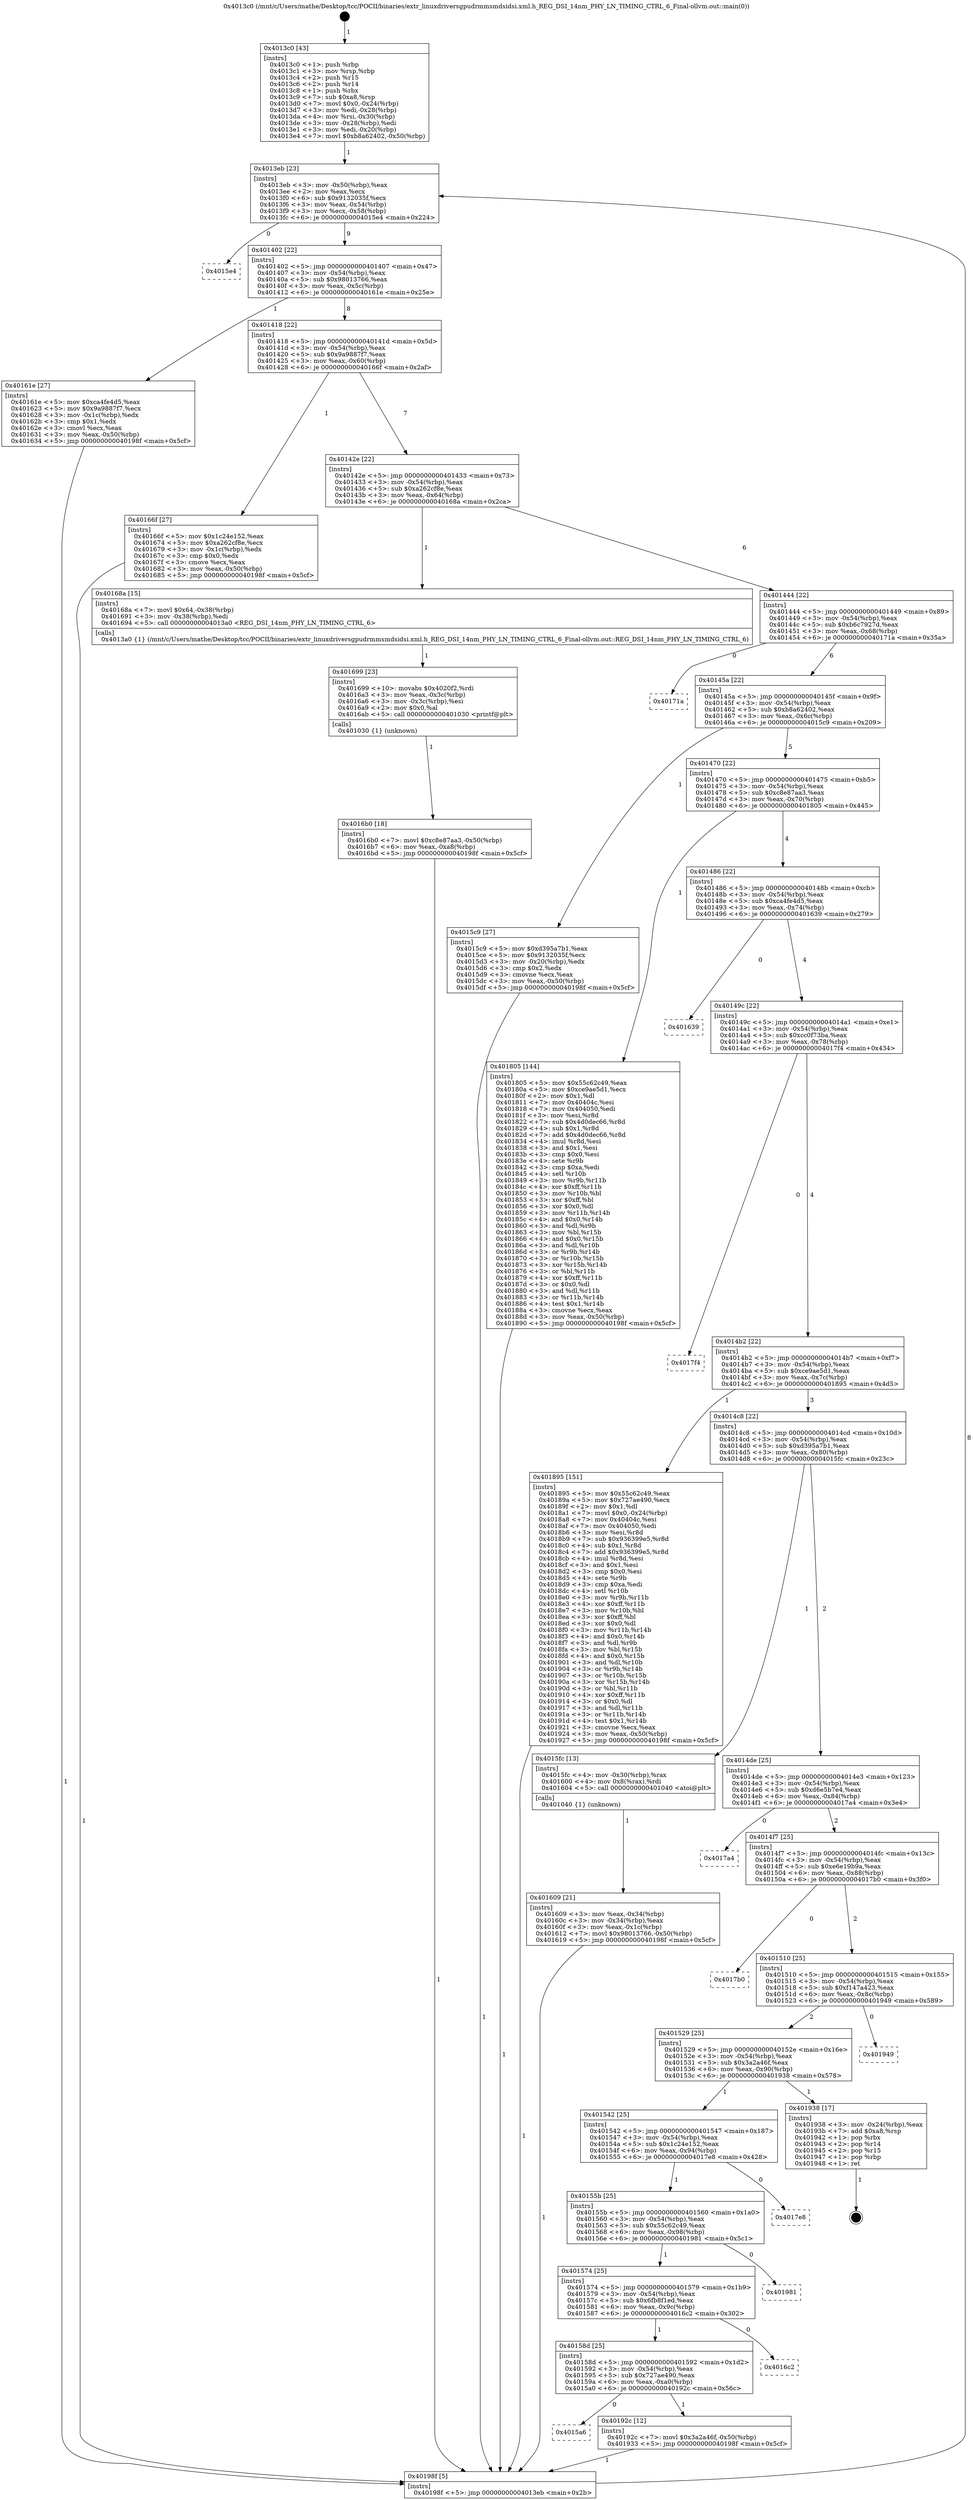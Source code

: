 digraph "0x4013c0" {
  label = "0x4013c0 (/mnt/c/Users/mathe/Desktop/tcc/POCII/binaries/extr_linuxdriversgpudrmmsmdsidsi.xml.h_REG_DSI_14nm_PHY_LN_TIMING_CTRL_6_Final-ollvm.out::main(0))"
  labelloc = "t"
  node[shape=record]

  Entry [label="",width=0.3,height=0.3,shape=circle,fillcolor=black,style=filled]
  "0x4013eb" [label="{
     0x4013eb [23]\l
     | [instrs]\l
     &nbsp;&nbsp;0x4013eb \<+3\>: mov -0x50(%rbp),%eax\l
     &nbsp;&nbsp;0x4013ee \<+2\>: mov %eax,%ecx\l
     &nbsp;&nbsp;0x4013f0 \<+6\>: sub $0x9132035f,%ecx\l
     &nbsp;&nbsp;0x4013f6 \<+3\>: mov %eax,-0x54(%rbp)\l
     &nbsp;&nbsp;0x4013f9 \<+3\>: mov %ecx,-0x58(%rbp)\l
     &nbsp;&nbsp;0x4013fc \<+6\>: je 00000000004015e4 \<main+0x224\>\l
  }"]
  "0x4015e4" [label="{
     0x4015e4\l
  }", style=dashed]
  "0x401402" [label="{
     0x401402 [22]\l
     | [instrs]\l
     &nbsp;&nbsp;0x401402 \<+5\>: jmp 0000000000401407 \<main+0x47\>\l
     &nbsp;&nbsp;0x401407 \<+3\>: mov -0x54(%rbp),%eax\l
     &nbsp;&nbsp;0x40140a \<+5\>: sub $0x98013766,%eax\l
     &nbsp;&nbsp;0x40140f \<+3\>: mov %eax,-0x5c(%rbp)\l
     &nbsp;&nbsp;0x401412 \<+6\>: je 000000000040161e \<main+0x25e\>\l
  }"]
  Exit [label="",width=0.3,height=0.3,shape=circle,fillcolor=black,style=filled,peripheries=2]
  "0x40161e" [label="{
     0x40161e [27]\l
     | [instrs]\l
     &nbsp;&nbsp;0x40161e \<+5\>: mov $0xca4fe4d5,%eax\l
     &nbsp;&nbsp;0x401623 \<+5\>: mov $0x9a9887f7,%ecx\l
     &nbsp;&nbsp;0x401628 \<+3\>: mov -0x1c(%rbp),%edx\l
     &nbsp;&nbsp;0x40162b \<+3\>: cmp $0x1,%edx\l
     &nbsp;&nbsp;0x40162e \<+3\>: cmovl %ecx,%eax\l
     &nbsp;&nbsp;0x401631 \<+3\>: mov %eax,-0x50(%rbp)\l
     &nbsp;&nbsp;0x401634 \<+5\>: jmp 000000000040198f \<main+0x5cf\>\l
  }"]
  "0x401418" [label="{
     0x401418 [22]\l
     | [instrs]\l
     &nbsp;&nbsp;0x401418 \<+5\>: jmp 000000000040141d \<main+0x5d\>\l
     &nbsp;&nbsp;0x40141d \<+3\>: mov -0x54(%rbp),%eax\l
     &nbsp;&nbsp;0x401420 \<+5\>: sub $0x9a9887f7,%eax\l
     &nbsp;&nbsp;0x401425 \<+3\>: mov %eax,-0x60(%rbp)\l
     &nbsp;&nbsp;0x401428 \<+6\>: je 000000000040166f \<main+0x2af\>\l
  }"]
  "0x4015a6" [label="{
     0x4015a6\l
  }", style=dashed]
  "0x40166f" [label="{
     0x40166f [27]\l
     | [instrs]\l
     &nbsp;&nbsp;0x40166f \<+5\>: mov $0x1c24e152,%eax\l
     &nbsp;&nbsp;0x401674 \<+5\>: mov $0xa262cf8e,%ecx\l
     &nbsp;&nbsp;0x401679 \<+3\>: mov -0x1c(%rbp),%edx\l
     &nbsp;&nbsp;0x40167c \<+3\>: cmp $0x0,%edx\l
     &nbsp;&nbsp;0x40167f \<+3\>: cmove %ecx,%eax\l
     &nbsp;&nbsp;0x401682 \<+3\>: mov %eax,-0x50(%rbp)\l
     &nbsp;&nbsp;0x401685 \<+5\>: jmp 000000000040198f \<main+0x5cf\>\l
  }"]
  "0x40142e" [label="{
     0x40142e [22]\l
     | [instrs]\l
     &nbsp;&nbsp;0x40142e \<+5\>: jmp 0000000000401433 \<main+0x73\>\l
     &nbsp;&nbsp;0x401433 \<+3\>: mov -0x54(%rbp),%eax\l
     &nbsp;&nbsp;0x401436 \<+5\>: sub $0xa262cf8e,%eax\l
     &nbsp;&nbsp;0x40143b \<+3\>: mov %eax,-0x64(%rbp)\l
     &nbsp;&nbsp;0x40143e \<+6\>: je 000000000040168a \<main+0x2ca\>\l
  }"]
  "0x40192c" [label="{
     0x40192c [12]\l
     | [instrs]\l
     &nbsp;&nbsp;0x40192c \<+7\>: movl $0x3a2a46f,-0x50(%rbp)\l
     &nbsp;&nbsp;0x401933 \<+5\>: jmp 000000000040198f \<main+0x5cf\>\l
  }"]
  "0x40168a" [label="{
     0x40168a [15]\l
     | [instrs]\l
     &nbsp;&nbsp;0x40168a \<+7\>: movl $0x64,-0x38(%rbp)\l
     &nbsp;&nbsp;0x401691 \<+3\>: mov -0x38(%rbp),%edi\l
     &nbsp;&nbsp;0x401694 \<+5\>: call 00000000004013a0 \<REG_DSI_14nm_PHY_LN_TIMING_CTRL_6\>\l
     | [calls]\l
     &nbsp;&nbsp;0x4013a0 \{1\} (/mnt/c/Users/mathe/Desktop/tcc/POCII/binaries/extr_linuxdriversgpudrmmsmdsidsi.xml.h_REG_DSI_14nm_PHY_LN_TIMING_CTRL_6_Final-ollvm.out::REG_DSI_14nm_PHY_LN_TIMING_CTRL_6)\l
  }"]
  "0x401444" [label="{
     0x401444 [22]\l
     | [instrs]\l
     &nbsp;&nbsp;0x401444 \<+5\>: jmp 0000000000401449 \<main+0x89\>\l
     &nbsp;&nbsp;0x401449 \<+3\>: mov -0x54(%rbp),%eax\l
     &nbsp;&nbsp;0x40144c \<+5\>: sub $0xb6c7927d,%eax\l
     &nbsp;&nbsp;0x401451 \<+3\>: mov %eax,-0x68(%rbp)\l
     &nbsp;&nbsp;0x401454 \<+6\>: je 000000000040171a \<main+0x35a\>\l
  }"]
  "0x40158d" [label="{
     0x40158d [25]\l
     | [instrs]\l
     &nbsp;&nbsp;0x40158d \<+5\>: jmp 0000000000401592 \<main+0x1d2\>\l
     &nbsp;&nbsp;0x401592 \<+3\>: mov -0x54(%rbp),%eax\l
     &nbsp;&nbsp;0x401595 \<+5\>: sub $0x727ae490,%eax\l
     &nbsp;&nbsp;0x40159a \<+6\>: mov %eax,-0xa0(%rbp)\l
     &nbsp;&nbsp;0x4015a0 \<+6\>: je 000000000040192c \<main+0x56c\>\l
  }"]
  "0x40171a" [label="{
     0x40171a\l
  }", style=dashed]
  "0x40145a" [label="{
     0x40145a [22]\l
     | [instrs]\l
     &nbsp;&nbsp;0x40145a \<+5\>: jmp 000000000040145f \<main+0x9f\>\l
     &nbsp;&nbsp;0x40145f \<+3\>: mov -0x54(%rbp),%eax\l
     &nbsp;&nbsp;0x401462 \<+5\>: sub $0xb8a62402,%eax\l
     &nbsp;&nbsp;0x401467 \<+3\>: mov %eax,-0x6c(%rbp)\l
     &nbsp;&nbsp;0x40146a \<+6\>: je 00000000004015c9 \<main+0x209\>\l
  }"]
  "0x4016c2" [label="{
     0x4016c2\l
  }", style=dashed]
  "0x4015c9" [label="{
     0x4015c9 [27]\l
     | [instrs]\l
     &nbsp;&nbsp;0x4015c9 \<+5\>: mov $0xd395a7b1,%eax\l
     &nbsp;&nbsp;0x4015ce \<+5\>: mov $0x9132035f,%ecx\l
     &nbsp;&nbsp;0x4015d3 \<+3\>: mov -0x20(%rbp),%edx\l
     &nbsp;&nbsp;0x4015d6 \<+3\>: cmp $0x2,%edx\l
     &nbsp;&nbsp;0x4015d9 \<+3\>: cmovne %ecx,%eax\l
     &nbsp;&nbsp;0x4015dc \<+3\>: mov %eax,-0x50(%rbp)\l
     &nbsp;&nbsp;0x4015df \<+5\>: jmp 000000000040198f \<main+0x5cf\>\l
  }"]
  "0x401470" [label="{
     0x401470 [22]\l
     | [instrs]\l
     &nbsp;&nbsp;0x401470 \<+5\>: jmp 0000000000401475 \<main+0xb5\>\l
     &nbsp;&nbsp;0x401475 \<+3\>: mov -0x54(%rbp),%eax\l
     &nbsp;&nbsp;0x401478 \<+5\>: sub $0xc8e87aa3,%eax\l
     &nbsp;&nbsp;0x40147d \<+3\>: mov %eax,-0x70(%rbp)\l
     &nbsp;&nbsp;0x401480 \<+6\>: je 0000000000401805 \<main+0x445\>\l
  }"]
  "0x40198f" [label="{
     0x40198f [5]\l
     | [instrs]\l
     &nbsp;&nbsp;0x40198f \<+5\>: jmp 00000000004013eb \<main+0x2b\>\l
  }"]
  "0x4013c0" [label="{
     0x4013c0 [43]\l
     | [instrs]\l
     &nbsp;&nbsp;0x4013c0 \<+1\>: push %rbp\l
     &nbsp;&nbsp;0x4013c1 \<+3\>: mov %rsp,%rbp\l
     &nbsp;&nbsp;0x4013c4 \<+2\>: push %r15\l
     &nbsp;&nbsp;0x4013c6 \<+2\>: push %r14\l
     &nbsp;&nbsp;0x4013c8 \<+1\>: push %rbx\l
     &nbsp;&nbsp;0x4013c9 \<+7\>: sub $0xa8,%rsp\l
     &nbsp;&nbsp;0x4013d0 \<+7\>: movl $0x0,-0x24(%rbp)\l
     &nbsp;&nbsp;0x4013d7 \<+3\>: mov %edi,-0x28(%rbp)\l
     &nbsp;&nbsp;0x4013da \<+4\>: mov %rsi,-0x30(%rbp)\l
     &nbsp;&nbsp;0x4013de \<+3\>: mov -0x28(%rbp),%edi\l
     &nbsp;&nbsp;0x4013e1 \<+3\>: mov %edi,-0x20(%rbp)\l
     &nbsp;&nbsp;0x4013e4 \<+7\>: movl $0xb8a62402,-0x50(%rbp)\l
  }"]
  "0x401574" [label="{
     0x401574 [25]\l
     | [instrs]\l
     &nbsp;&nbsp;0x401574 \<+5\>: jmp 0000000000401579 \<main+0x1b9\>\l
     &nbsp;&nbsp;0x401579 \<+3\>: mov -0x54(%rbp),%eax\l
     &nbsp;&nbsp;0x40157c \<+5\>: sub $0x6fb8f1ed,%eax\l
     &nbsp;&nbsp;0x401581 \<+6\>: mov %eax,-0x9c(%rbp)\l
     &nbsp;&nbsp;0x401587 \<+6\>: je 00000000004016c2 \<main+0x302\>\l
  }"]
  "0x401805" [label="{
     0x401805 [144]\l
     | [instrs]\l
     &nbsp;&nbsp;0x401805 \<+5\>: mov $0x55c62c49,%eax\l
     &nbsp;&nbsp;0x40180a \<+5\>: mov $0xce9ae5d1,%ecx\l
     &nbsp;&nbsp;0x40180f \<+2\>: mov $0x1,%dl\l
     &nbsp;&nbsp;0x401811 \<+7\>: mov 0x40404c,%esi\l
     &nbsp;&nbsp;0x401818 \<+7\>: mov 0x404050,%edi\l
     &nbsp;&nbsp;0x40181f \<+3\>: mov %esi,%r8d\l
     &nbsp;&nbsp;0x401822 \<+7\>: sub $0x4d0dec66,%r8d\l
     &nbsp;&nbsp;0x401829 \<+4\>: sub $0x1,%r8d\l
     &nbsp;&nbsp;0x40182d \<+7\>: add $0x4d0dec66,%r8d\l
     &nbsp;&nbsp;0x401834 \<+4\>: imul %r8d,%esi\l
     &nbsp;&nbsp;0x401838 \<+3\>: and $0x1,%esi\l
     &nbsp;&nbsp;0x40183b \<+3\>: cmp $0x0,%esi\l
     &nbsp;&nbsp;0x40183e \<+4\>: sete %r9b\l
     &nbsp;&nbsp;0x401842 \<+3\>: cmp $0xa,%edi\l
     &nbsp;&nbsp;0x401845 \<+4\>: setl %r10b\l
     &nbsp;&nbsp;0x401849 \<+3\>: mov %r9b,%r11b\l
     &nbsp;&nbsp;0x40184c \<+4\>: xor $0xff,%r11b\l
     &nbsp;&nbsp;0x401850 \<+3\>: mov %r10b,%bl\l
     &nbsp;&nbsp;0x401853 \<+3\>: xor $0xff,%bl\l
     &nbsp;&nbsp;0x401856 \<+3\>: xor $0x0,%dl\l
     &nbsp;&nbsp;0x401859 \<+3\>: mov %r11b,%r14b\l
     &nbsp;&nbsp;0x40185c \<+4\>: and $0x0,%r14b\l
     &nbsp;&nbsp;0x401860 \<+3\>: and %dl,%r9b\l
     &nbsp;&nbsp;0x401863 \<+3\>: mov %bl,%r15b\l
     &nbsp;&nbsp;0x401866 \<+4\>: and $0x0,%r15b\l
     &nbsp;&nbsp;0x40186a \<+3\>: and %dl,%r10b\l
     &nbsp;&nbsp;0x40186d \<+3\>: or %r9b,%r14b\l
     &nbsp;&nbsp;0x401870 \<+3\>: or %r10b,%r15b\l
     &nbsp;&nbsp;0x401873 \<+3\>: xor %r15b,%r14b\l
     &nbsp;&nbsp;0x401876 \<+3\>: or %bl,%r11b\l
     &nbsp;&nbsp;0x401879 \<+4\>: xor $0xff,%r11b\l
     &nbsp;&nbsp;0x40187d \<+3\>: or $0x0,%dl\l
     &nbsp;&nbsp;0x401880 \<+3\>: and %dl,%r11b\l
     &nbsp;&nbsp;0x401883 \<+3\>: or %r11b,%r14b\l
     &nbsp;&nbsp;0x401886 \<+4\>: test $0x1,%r14b\l
     &nbsp;&nbsp;0x40188a \<+3\>: cmovne %ecx,%eax\l
     &nbsp;&nbsp;0x40188d \<+3\>: mov %eax,-0x50(%rbp)\l
     &nbsp;&nbsp;0x401890 \<+5\>: jmp 000000000040198f \<main+0x5cf\>\l
  }"]
  "0x401486" [label="{
     0x401486 [22]\l
     | [instrs]\l
     &nbsp;&nbsp;0x401486 \<+5\>: jmp 000000000040148b \<main+0xcb\>\l
     &nbsp;&nbsp;0x40148b \<+3\>: mov -0x54(%rbp),%eax\l
     &nbsp;&nbsp;0x40148e \<+5\>: sub $0xca4fe4d5,%eax\l
     &nbsp;&nbsp;0x401493 \<+3\>: mov %eax,-0x74(%rbp)\l
     &nbsp;&nbsp;0x401496 \<+6\>: je 0000000000401639 \<main+0x279\>\l
  }"]
  "0x401981" [label="{
     0x401981\l
  }", style=dashed]
  "0x401639" [label="{
     0x401639\l
  }", style=dashed]
  "0x40149c" [label="{
     0x40149c [22]\l
     | [instrs]\l
     &nbsp;&nbsp;0x40149c \<+5\>: jmp 00000000004014a1 \<main+0xe1\>\l
     &nbsp;&nbsp;0x4014a1 \<+3\>: mov -0x54(%rbp),%eax\l
     &nbsp;&nbsp;0x4014a4 \<+5\>: sub $0xcc0f73ba,%eax\l
     &nbsp;&nbsp;0x4014a9 \<+3\>: mov %eax,-0x78(%rbp)\l
     &nbsp;&nbsp;0x4014ac \<+6\>: je 00000000004017f4 \<main+0x434\>\l
  }"]
  "0x40155b" [label="{
     0x40155b [25]\l
     | [instrs]\l
     &nbsp;&nbsp;0x40155b \<+5\>: jmp 0000000000401560 \<main+0x1a0\>\l
     &nbsp;&nbsp;0x401560 \<+3\>: mov -0x54(%rbp),%eax\l
     &nbsp;&nbsp;0x401563 \<+5\>: sub $0x55c62c49,%eax\l
     &nbsp;&nbsp;0x401568 \<+6\>: mov %eax,-0x98(%rbp)\l
     &nbsp;&nbsp;0x40156e \<+6\>: je 0000000000401981 \<main+0x5c1\>\l
  }"]
  "0x4017f4" [label="{
     0x4017f4\l
  }", style=dashed]
  "0x4014b2" [label="{
     0x4014b2 [22]\l
     | [instrs]\l
     &nbsp;&nbsp;0x4014b2 \<+5\>: jmp 00000000004014b7 \<main+0xf7\>\l
     &nbsp;&nbsp;0x4014b7 \<+3\>: mov -0x54(%rbp),%eax\l
     &nbsp;&nbsp;0x4014ba \<+5\>: sub $0xce9ae5d1,%eax\l
     &nbsp;&nbsp;0x4014bf \<+3\>: mov %eax,-0x7c(%rbp)\l
     &nbsp;&nbsp;0x4014c2 \<+6\>: je 0000000000401895 \<main+0x4d5\>\l
  }"]
  "0x4017e8" [label="{
     0x4017e8\l
  }", style=dashed]
  "0x401895" [label="{
     0x401895 [151]\l
     | [instrs]\l
     &nbsp;&nbsp;0x401895 \<+5\>: mov $0x55c62c49,%eax\l
     &nbsp;&nbsp;0x40189a \<+5\>: mov $0x727ae490,%ecx\l
     &nbsp;&nbsp;0x40189f \<+2\>: mov $0x1,%dl\l
     &nbsp;&nbsp;0x4018a1 \<+7\>: movl $0x0,-0x24(%rbp)\l
     &nbsp;&nbsp;0x4018a8 \<+7\>: mov 0x40404c,%esi\l
     &nbsp;&nbsp;0x4018af \<+7\>: mov 0x404050,%edi\l
     &nbsp;&nbsp;0x4018b6 \<+3\>: mov %esi,%r8d\l
     &nbsp;&nbsp;0x4018b9 \<+7\>: sub $0x936399e5,%r8d\l
     &nbsp;&nbsp;0x4018c0 \<+4\>: sub $0x1,%r8d\l
     &nbsp;&nbsp;0x4018c4 \<+7\>: add $0x936399e5,%r8d\l
     &nbsp;&nbsp;0x4018cb \<+4\>: imul %r8d,%esi\l
     &nbsp;&nbsp;0x4018cf \<+3\>: and $0x1,%esi\l
     &nbsp;&nbsp;0x4018d2 \<+3\>: cmp $0x0,%esi\l
     &nbsp;&nbsp;0x4018d5 \<+4\>: sete %r9b\l
     &nbsp;&nbsp;0x4018d9 \<+3\>: cmp $0xa,%edi\l
     &nbsp;&nbsp;0x4018dc \<+4\>: setl %r10b\l
     &nbsp;&nbsp;0x4018e0 \<+3\>: mov %r9b,%r11b\l
     &nbsp;&nbsp;0x4018e3 \<+4\>: xor $0xff,%r11b\l
     &nbsp;&nbsp;0x4018e7 \<+3\>: mov %r10b,%bl\l
     &nbsp;&nbsp;0x4018ea \<+3\>: xor $0xff,%bl\l
     &nbsp;&nbsp;0x4018ed \<+3\>: xor $0x0,%dl\l
     &nbsp;&nbsp;0x4018f0 \<+3\>: mov %r11b,%r14b\l
     &nbsp;&nbsp;0x4018f3 \<+4\>: and $0x0,%r14b\l
     &nbsp;&nbsp;0x4018f7 \<+3\>: and %dl,%r9b\l
     &nbsp;&nbsp;0x4018fa \<+3\>: mov %bl,%r15b\l
     &nbsp;&nbsp;0x4018fd \<+4\>: and $0x0,%r15b\l
     &nbsp;&nbsp;0x401901 \<+3\>: and %dl,%r10b\l
     &nbsp;&nbsp;0x401904 \<+3\>: or %r9b,%r14b\l
     &nbsp;&nbsp;0x401907 \<+3\>: or %r10b,%r15b\l
     &nbsp;&nbsp;0x40190a \<+3\>: xor %r15b,%r14b\l
     &nbsp;&nbsp;0x40190d \<+3\>: or %bl,%r11b\l
     &nbsp;&nbsp;0x401910 \<+4\>: xor $0xff,%r11b\l
     &nbsp;&nbsp;0x401914 \<+3\>: or $0x0,%dl\l
     &nbsp;&nbsp;0x401917 \<+3\>: and %dl,%r11b\l
     &nbsp;&nbsp;0x40191a \<+3\>: or %r11b,%r14b\l
     &nbsp;&nbsp;0x40191d \<+4\>: test $0x1,%r14b\l
     &nbsp;&nbsp;0x401921 \<+3\>: cmovne %ecx,%eax\l
     &nbsp;&nbsp;0x401924 \<+3\>: mov %eax,-0x50(%rbp)\l
     &nbsp;&nbsp;0x401927 \<+5\>: jmp 000000000040198f \<main+0x5cf\>\l
  }"]
  "0x4014c8" [label="{
     0x4014c8 [22]\l
     | [instrs]\l
     &nbsp;&nbsp;0x4014c8 \<+5\>: jmp 00000000004014cd \<main+0x10d\>\l
     &nbsp;&nbsp;0x4014cd \<+3\>: mov -0x54(%rbp),%eax\l
     &nbsp;&nbsp;0x4014d0 \<+5\>: sub $0xd395a7b1,%eax\l
     &nbsp;&nbsp;0x4014d5 \<+3\>: mov %eax,-0x80(%rbp)\l
     &nbsp;&nbsp;0x4014d8 \<+6\>: je 00000000004015fc \<main+0x23c\>\l
  }"]
  "0x401542" [label="{
     0x401542 [25]\l
     | [instrs]\l
     &nbsp;&nbsp;0x401542 \<+5\>: jmp 0000000000401547 \<main+0x187\>\l
     &nbsp;&nbsp;0x401547 \<+3\>: mov -0x54(%rbp),%eax\l
     &nbsp;&nbsp;0x40154a \<+5\>: sub $0x1c24e152,%eax\l
     &nbsp;&nbsp;0x40154f \<+6\>: mov %eax,-0x94(%rbp)\l
     &nbsp;&nbsp;0x401555 \<+6\>: je 00000000004017e8 \<main+0x428\>\l
  }"]
  "0x4015fc" [label="{
     0x4015fc [13]\l
     | [instrs]\l
     &nbsp;&nbsp;0x4015fc \<+4\>: mov -0x30(%rbp),%rax\l
     &nbsp;&nbsp;0x401600 \<+4\>: mov 0x8(%rax),%rdi\l
     &nbsp;&nbsp;0x401604 \<+5\>: call 0000000000401040 \<atoi@plt\>\l
     | [calls]\l
     &nbsp;&nbsp;0x401040 \{1\} (unknown)\l
  }"]
  "0x4014de" [label="{
     0x4014de [25]\l
     | [instrs]\l
     &nbsp;&nbsp;0x4014de \<+5\>: jmp 00000000004014e3 \<main+0x123\>\l
     &nbsp;&nbsp;0x4014e3 \<+3\>: mov -0x54(%rbp),%eax\l
     &nbsp;&nbsp;0x4014e6 \<+5\>: sub $0xd6e5b7e4,%eax\l
     &nbsp;&nbsp;0x4014eb \<+6\>: mov %eax,-0x84(%rbp)\l
     &nbsp;&nbsp;0x4014f1 \<+6\>: je 00000000004017a4 \<main+0x3e4\>\l
  }"]
  "0x401609" [label="{
     0x401609 [21]\l
     | [instrs]\l
     &nbsp;&nbsp;0x401609 \<+3\>: mov %eax,-0x34(%rbp)\l
     &nbsp;&nbsp;0x40160c \<+3\>: mov -0x34(%rbp),%eax\l
     &nbsp;&nbsp;0x40160f \<+3\>: mov %eax,-0x1c(%rbp)\l
     &nbsp;&nbsp;0x401612 \<+7\>: movl $0x98013766,-0x50(%rbp)\l
     &nbsp;&nbsp;0x401619 \<+5\>: jmp 000000000040198f \<main+0x5cf\>\l
  }"]
  "0x401699" [label="{
     0x401699 [23]\l
     | [instrs]\l
     &nbsp;&nbsp;0x401699 \<+10\>: movabs $0x4020f2,%rdi\l
     &nbsp;&nbsp;0x4016a3 \<+3\>: mov %eax,-0x3c(%rbp)\l
     &nbsp;&nbsp;0x4016a6 \<+3\>: mov -0x3c(%rbp),%esi\l
     &nbsp;&nbsp;0x4016a9 \<+2\>: mov $0x0,%al\l
     &nbsp;&nbsp;0x4016ab \<+5\>: call 0000000000401030 \<printf@plt\>\l
     | [calls]\l
     &nbsp;&nbsp;0x401030 \{1\} (unknown)\l
  }"]
  "0x4016b0" [label="{
     0x4016b0 [18]\l
     | [instrs]\l
     &nbsp;&nbsp;0x4016b0 \<+7\>: movl $0xc8e87aa3,-0x50(%rbp)\l
     &nbsp;&nbsp;0x4016b7 \<+6\>: mov %eax,-0xa8(%rbp)\l
     &nbsp;&nbsp;0x4016bd \<+5\>: jmp 000000000040198f \<main+0x5cf\>\l
  }"]
  "0x401938" [label="{
     0x401938 [17]\l
     | [instrs]\l
     &nbsp;&nbsp;0x401938 \<+3\>: mov -0x24(%rbp),%eax\l
     &nbsp;&nbsp;0x40193b \<+7\>: add $0xa8,%rsp\l
     &nbsp;&nbsp;0x401942 \<+1\>: pop %rbx\l
     &nbsp;&nbsp;0x401943 \<+2\>: pop %r14\l
     &nbsp;&nbsp;0x401945 \<+2\>: pop %r15\l
     &nbsp;&nbsp;0x401947 \<+1\>: pop %rbp\l
     &nbsp;&nbsp;0x401948 \<+1\>: ret\l
  }"]
  "0x4017a4" [label="{
     0x4017a4\l
  }", style=dashed]
  "0x4014f7" [label="{
     0x4014f7 [25]\l
     | [instrs]\l
     &nbsp;&nbsp;0x4014f7 \<+5\>: jmp 00000000004014fc \<main+0x13c\>\l
     &nbsp;&nbsp;0x4014fc \<+3\>: mov -0x54(%rbp),%eax\l
     &nbsp;&nbsp;0x4014ff \<+5\>: sub $0xe6e19b9a,%eax\l
     &nbsp;&nbsp;0x401504 \<+6\>: mov %eax,-0x88(%rbp)\l
     &nbsp;&nbsp;0x40150a \<+6\>: je 00000000004017b0 \<main+0x3f0\>\l
  }"]
  "0x401529" [label="{
     0x401529 [25]\l
     | [instrs]\l
     &nbsp;&nbsp;0x401529 \<+5\>: jmp 000000000040152e \<main+0x16e\>\l
     &nbsp;&nbsp;0x40152e \<+3\>: mov -0x54(%rbp),%eax\l
     &nbsp;&nbsp;0x401531 \<+5\>: sub $0x3a2a46f,%eax\l
     &nbsp;&nbsp;0x401536 \<+6\>: mov %eax,-0x90(%rbp)\l
     &nbsp;&nbsp;0x40153c \<+6\>: je 0000000000401938 \<main+0x578\>\l
  }"]
  "0x4017b0" [label="{
     0x4017b0\l
  }", style=dashed]
  "0x401510" [label="{
     0x401510 [25]\l
     | [instrs]\l
     &nbsp;&nbsp;0x401510 \<+5\>: jmp 0000000000401515 \<main+0x155\>\l
     &nbsp;&nbsp;0x401515 \<+3\>: mov -0x54(%rbp),%eax\l
     &nbsp;&nbsp;0x401518 \<+5\>: sub $0xf147a423,%eax\l
     &nbsp;&nbsp;0x40151d \<+6\>: mov %eax,-0x8c(%rbp)\l
     &nbsp;&nbsp;0x401523 \<+6\>: je 0000000000401949 \<main+0x589\>\l
  }"]
  "0x401949" [label="{
     0x401949\l
  }", style=dashed]
  Entry -> "0x4013c0" [label=" 1"]
  "0x4013eb" -> "0x4015e4" [label=" 0"]
  "0x4013eb" -> "0x401402" [label=" 9"]
  "0x401938" -> Exit [label=" 1"]
  "0x401402" -> "0x40161e" [label=" 1"]
  "0x401402" -> "0x401418" [label=" 8"]
  "0x40192c" -> "0x40198f" [label=" 1"]
  "0x401418" -> "0x40166f" [label=" 1"]
  "0x401418" -> "0x40142e" [label=" 7"]
  "0x40158d" -> "0x4015a6" [label=" 0"]
  "0x40142e" -> "0x40168a" [label=" 1"]
  "0x40142e" -> "0x401444" [label=" 6"]
  "0x40158d" -> "0x40192c" [label=" 1"]
  "0x401444" -> "0x40171a" [label=" 0"]
  "0x401444" -> "0x40145a" [label=" 6"]
  "0x401574" -> "0x40158d" [label=" 1"]
  "0x40145a" -> "0x4015c9" [label=" 1"]
  "0x40145a" -> "0x401470" [label=" 5"]
  "0x4015c9" -> "0x40198f" [label=" 1"]
  "0x4013c0" -> "0x4013eb" [label=" 1"]
  "0x40198f" -> "0x4013eb" [label=" 8"]
  "0x401574" -> "0x4016c2" [label=" 0"]
  "0x401470" -> "0x401805" [label=" 1"]
  "0x401470" -> "0x401486" [label=" 4"]
  "0x40155b" -> "0x401574" [label=" 1"]
  "0x401486" -> "0x401639" [label=" 0"]
  "0x401486" -> "0x40149c" [label=" 4"]
  "0x40155b" -> "0x401981" [label=" 0"]
  "0x40149c" -> "0x4017f4" [label=" 0"]
  "0x40149c" -> "0x4014b2" [label=" 4"]
  "0x401542" -> "0x40155b" [label=" 1"]
  "0x4014b2" -> "0x401895" [label=" 1"]
  "0x4014b2" -> "0x4014c8" [label=" 3"]
  "0x401542" -> "0x4017e8" [label=" 0"]
  "0x4014c8" -> "0x4015fc" [label=" 1"]
  "0x4014c8" -> "0x4014de" [label=" 2"]
  "0x4015fc" -> "0x401609" [label=" 1"]
  "0x401609" -> "0x40198f" [label=" 1"]
  "0x40161e" -> "0x40198f" [label=" 1"]
  "0x40166f" -> "0x40198f" [label=" 1"]
  "0x40168a" -> "0x401699" [label=" 1"]
  "0x401699" -> "0x4016b0" [label=" 1"]
  "0x4016b0" -> "0x40198f" [label=" 1"]
  "0x401805" -> "0x40198f" [label=" 1"]
  "0x401895" -> "0x40198f" [label=" 1"]
  "0x401529" -> "0x401542" [label=" 1"]
  "0x4014de" -> "0x4017a4" [label=" 0"]
  "0x4014de" -> "0x4014f7" [label=" 2"]
  "0x401529" -> "0x401938" [label=" 1"]
  "0x4014f7" -> "0x4017b0" [label=" 0"]
  "0x4014f7" -> "0x401510" [label=" 2"]
  "0x401510" -> "0x401529" [label=" 2"]
  "0x401510" -> "0x401949" [label=" 0"]
}
